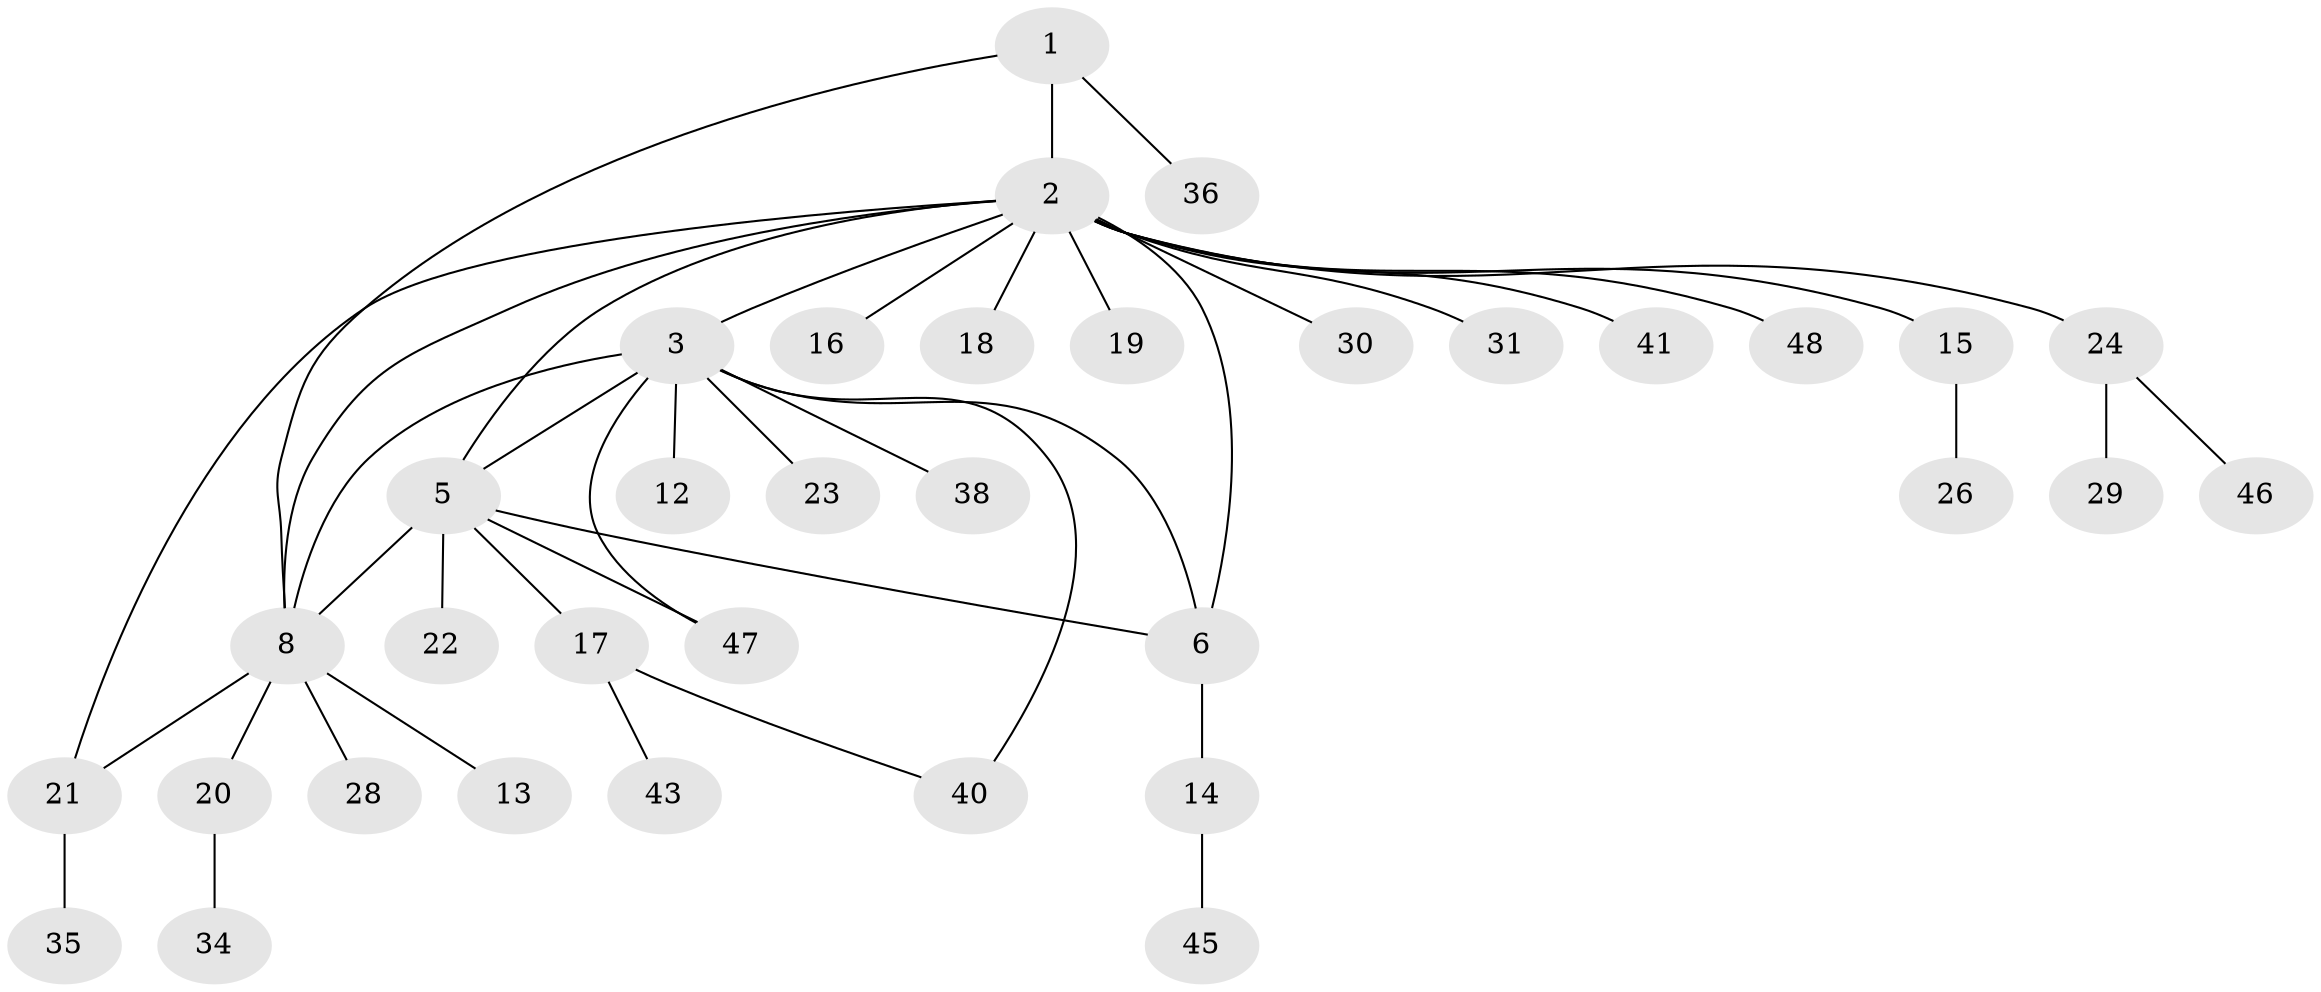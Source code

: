 // Generated by graph-tools (version 1.1) at 2025/52/02/27/25 19:52:18]
// undirected, 35 vertices, 43 edges
graph export_dot {
graph [start="1"]
  node [color=gray90,style=filled];
  1 [super="+7"];
  2 [super="+10"];
  3 [super="+4"];
  5 [super="+27"];
  6 [super="+11"];
  8 [super="+9"];
  12;
  13;
  14 [super="+49"];
  15 [super="+32"];
  16;
  17 [super="+33"];
  18;
  19;
  20 [super="+25"];
  21;
  22;
  23;
  24 [super="+39"];
  26;
  28 [super="+44"];
  29;
  30;
  31;
  34;
  35 [super="+42"];
  36 [super="+37"];
  38;
  40;
  41;
  43;
  45;
  46;
  47;
  48;
  1 -- 2;
  1 -- 8;
  1 -- 36;
  2 -- 3 [weight=2];
  2 -- 6;
  2 -- 16;
  2 -- 18;
  2 -- 19;
  2 -- 30;
  2 -- 31;
  2 -- 5;
  2 -- 8;
  2 -- 41;
  2 -- 15;
  2 -- 48;
  2 -- 21;
  2 -- 24;
  3 -- 5;
  3 -- 38;
  3 -- 6;
  3 -- 8;
  3 -- 40;
  3 -- 12;
  3 -- 47;
  3 -- 23;
  5 -- 6;
  5 -- 8;
  5 -- 17;
  5 -- 22;
  5 -- 47;
  6 -- 14;
  8 -- 13;
  8 -- 20;
  8 -- 21;
  8 -- 28;
  14 -- 45;
  15 -- 26;
  17 -- 43;
  17 -- 40;
  20 -- 34;
  21 -- 35;
  24 -- 29;
  24 -- 46;
}
